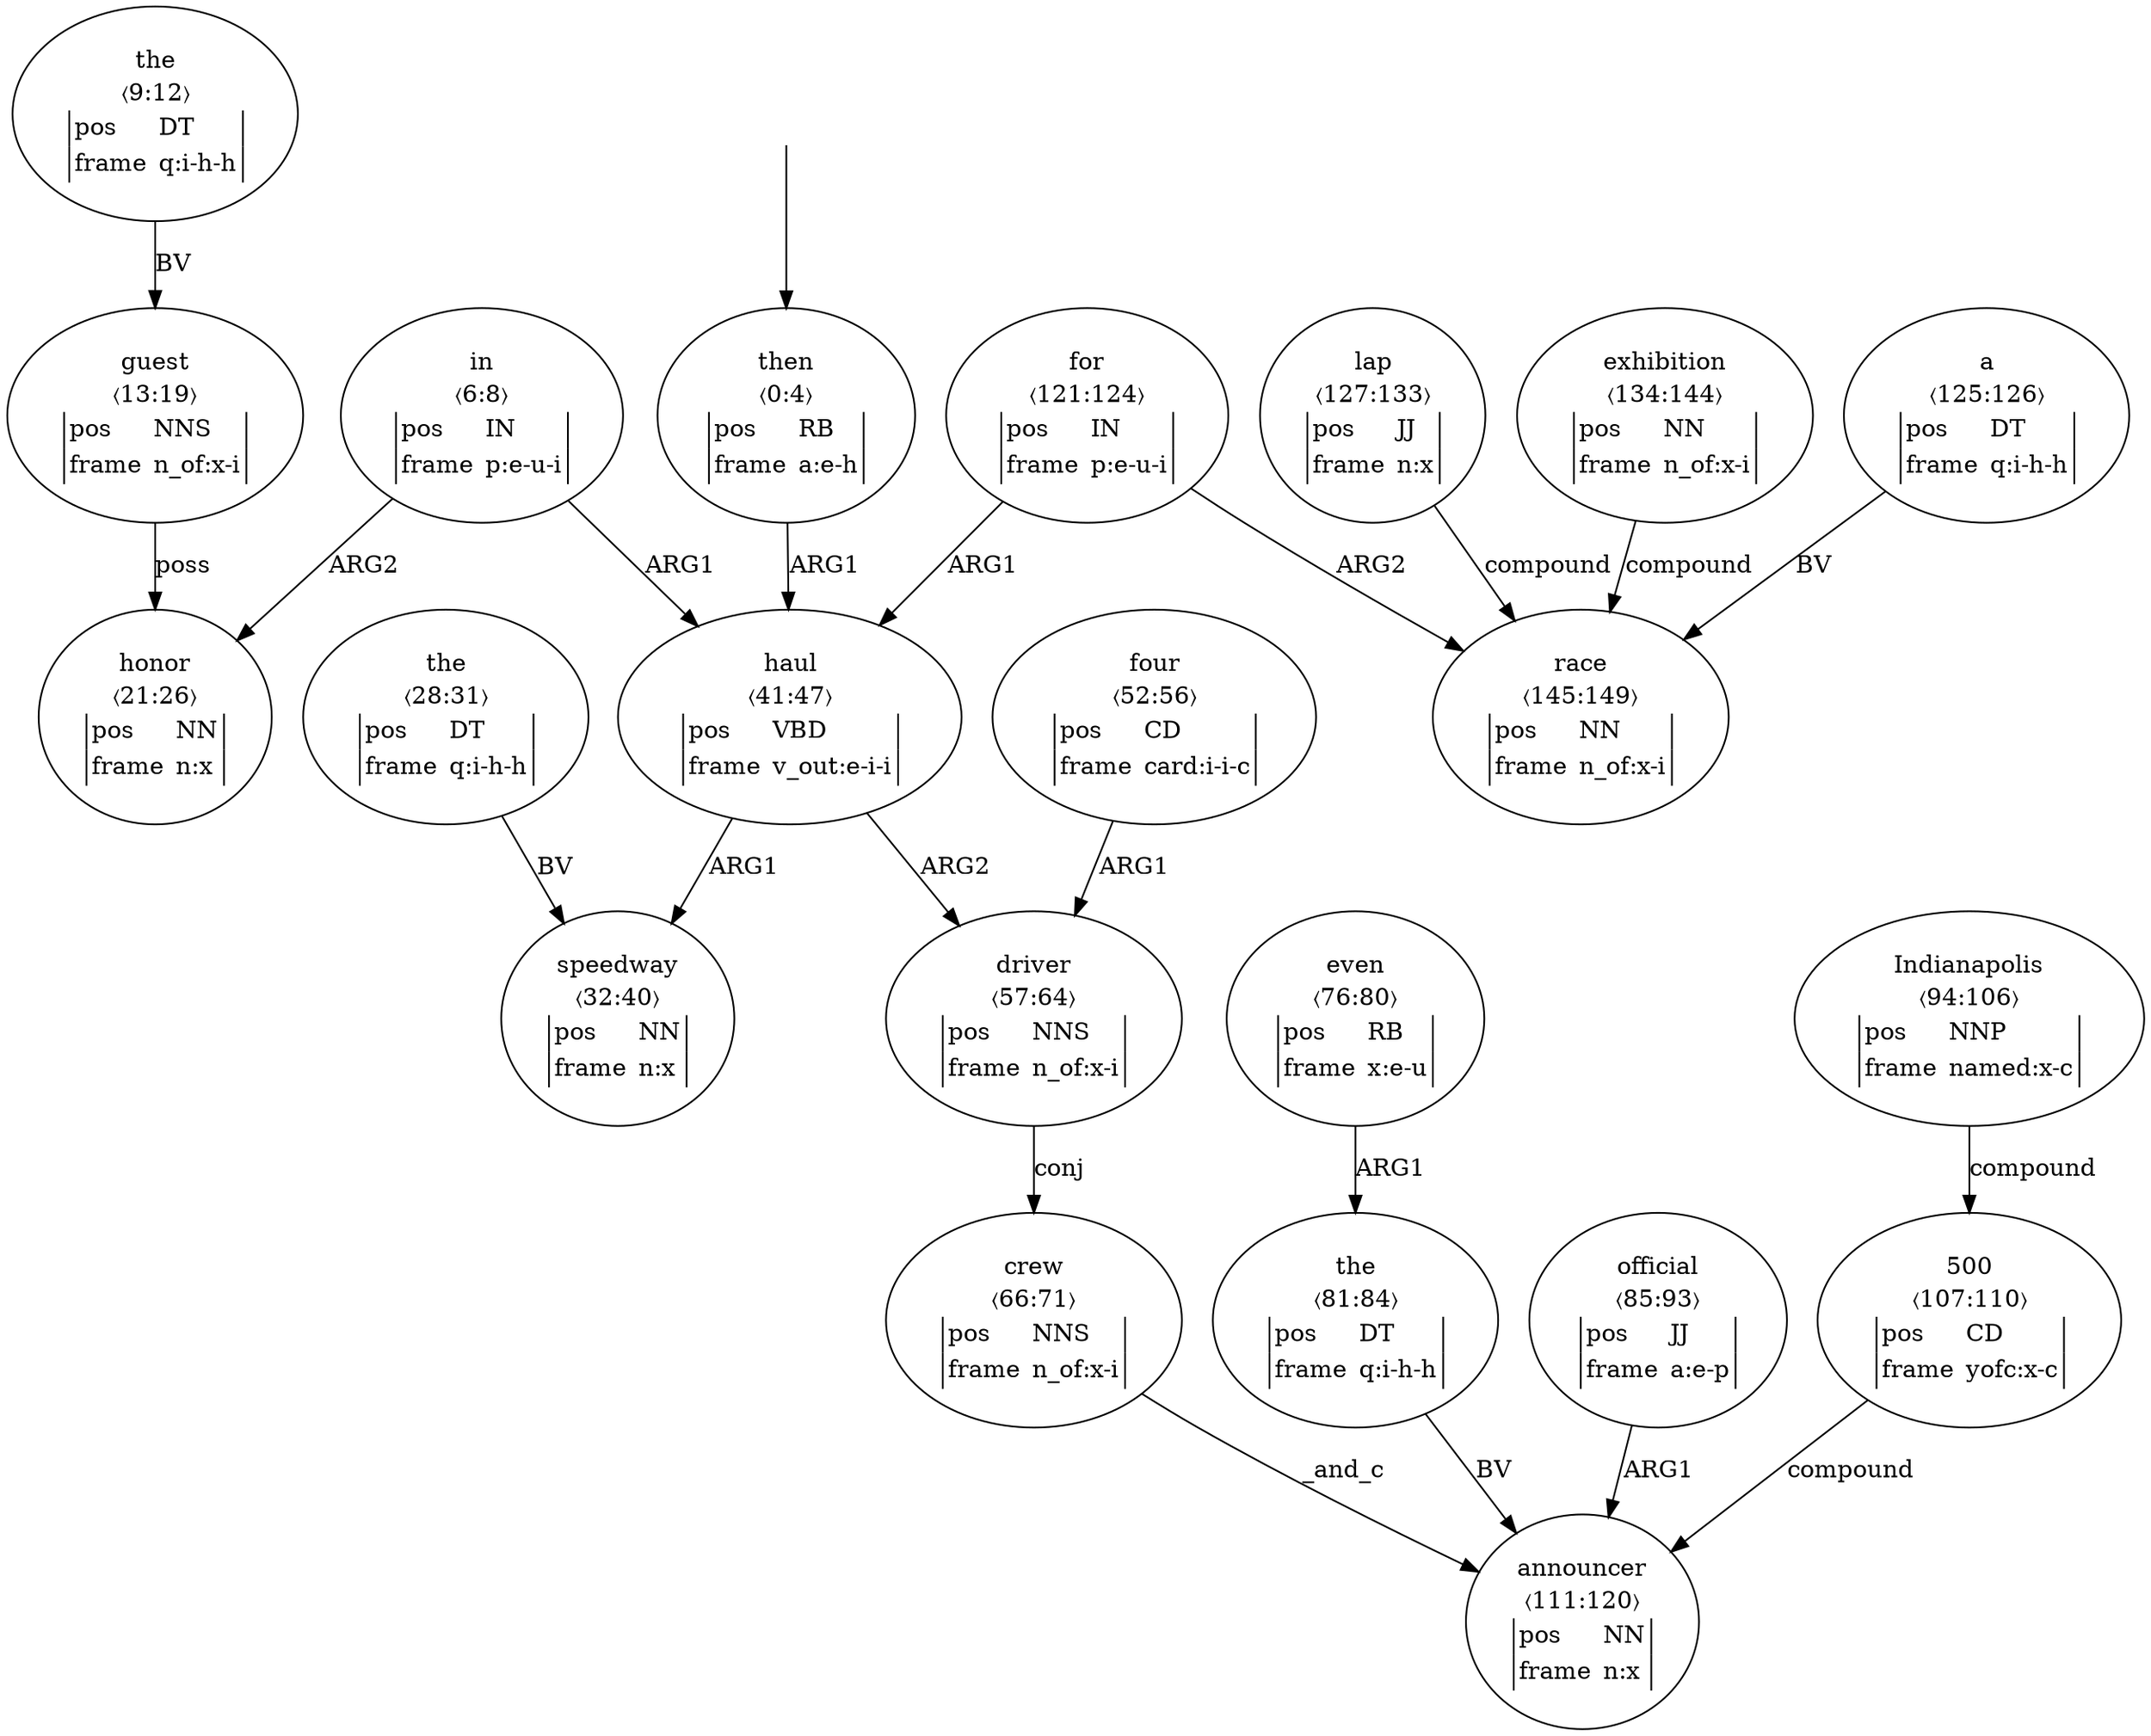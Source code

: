 digraph "20010012" {
  top [ style=invis ];
  top -> 0;
  0 [ label=<<table align="center" border="0" cellspacing="0"><tr><td colspan="2">then</td></tr><tr><td colspan="2">〈0:4〉</td></tr><tr><td sides="l" border="1" align="left">pos</td><td sides="r" border="1" align="left">RB</td></tr><tr><td sides="l" border="1" align="left">frame</td><td sides="r" border="1" align="left">a:e-h</td></tr></table>> ];
  2 [ label=<<table align="center" border="0" cellspacing="0"><tr><td colspan="2">in</td></tr><tr><td colspan="2">〈6:8〉</td></tr><tr><td sides="l" border="1" align="left">pos</td><td sides="r" border="1" align="left">IN</td></tr><tr><td sides="l" border="1" align="left">frame</td><td sides="r" border="1" align="left">p:e-u-i</td></tr></table>> ];
  3 [ label=<<table align="center" border="0" cellspacing="0"><tr><td colspan="2">the</td></tr><tr><td colspan="2">〈9:12〉</td></tr><tr><td sides="l" border="1" align="left">pos</td><td sides="r" border="1" align="left">DT</td></tr><tr><td sides="l" border="1" align="left">frame</td><td sides="r" border="1" align="left">q:i-h-h</td></tr></table>> ];
  4 [ label=<<table align="center" border="0" cellspacing="0"><tr><td colspan="2">guest</td></tr><tr><td colspan="2">〈13:19〉</td></tr><tr><td sides="l" border="1" align="left">pos</td><td sides="r" border="1" align="left">NNS</td></tr><tr><td sides="l" border="1" align="left">frame</td><td sides="r" border="1" align="left">n_of:x-i</td></tr></table>> ];
  6 [ label=<<table align="center" border="0" cellspacing="0"><tr><td colspan="2">honor</td></tr><tr><td colspan="2">〈21:26〉</td></tr><tr><td sides="l" border="1" align="left">pos</td><td sides="r" border="1" align="left">NN</td></tr><tr><td sides="l" border="1" align="left">frame</td><td sides="r" border="1" align="left">n:x</td></tr></table>> ];
  8 [ label=<<table align="center" border="0" cellspacing="0"><tr><td colspan="2">the</td></tr><tr><td colspan="2">〈28:31〉</td></tr><tr><td sides="l" border="1" align="left">pos</td><td sides="r" border="1" align="left">DT</td></tr><tr><td sides="l" border="1" align="left">frame</td><td sides="r" border="1" align="left">q:i-h-h</td></tr></table>> ];
  9 [ label=<<table align="center" border="0" cellspacing="0"><tr><td colspan="2">speedway</td></tr><tr><td colspan="2">〈32:40〉</td></tr><tr><td sides="l" border="1" align="left">pos</td><td sides="r" border="1" align="left">NN</td></tr><tr><td sides="l" border="1" align="left">frame</td><td sides="r" border="1" align="left">n:x</td></tr></table>> ];
  10 [ label=<<table align="center" border="0" cellspacing="0"><tr><td colspan="2">haul</td></tr><tr><td colspan="2">〈41:47〉</td></tr><tr><td sides="l" border="1" align="left">pos</td><td sides="r" border="1" align="left">VBD</td></tr><tr><td sides="l" border="1" align="left">frame</td><td sides="r" border="1" align="left">v_out:e-i-i</td></tr></table>> ];
  12 [ label=<<table align="center" border="0" cellspacing="0"><tr><td colspan="2">four</td></tr><tr><td colspan="2">〈52:56〉</td></tr><tr><td sides="l" border="1" align="left">pos</td><td sides="r" border="1" align="left">CD</td></tr><tr><td sides="l" border="1" align="left">frame</td><td sides="r" border="1" align="left">card:i-i-c</td></tr></table>> ];
  13 [ label=<<table align="center" border="0" cellspacing="0"><tr><td colspan="2">driver</td></tr><tr><td colspan="2">〈57:64〉</td></tr><tr><td sides="l" border="1" align="left">pos</td><td sides="r" border="1" align="left">NNS</td></tr><tr><td sides="l" border="1" align="left">frame</td><td sides="r" border="1" align="left">n_of:x-i</td></tr></table>> ];
  15 [ label=<<table align="center" border="0" cellspacing="0"><tr><td colspan="2">crew</td></tr><tr><td colspan="2">〈66:71〉</td></tr><tr><td sides="l" border="1" align="left">pos</td><td sides="r" border="1" align="left">NNS</td></tr><tr><td sides="l" border="1" align="left">frame</td><td sides="r" border="1" align="left">n_of:x-i</td></tr></table>> ];
  17 [ label=<<table align="center" border="0" cellspacing="0"><tr><td colspan="2">even</td></tr><tr><td colspan="2">〈76:80〉</td></tr><tr><td sides="l" border="1" align="left">pos</td><td sides="r" border="1" align="left">RB</td></tr><tr><td sides="l" border="1" align="left">frame</td><td sides="r" border="1" align="left">x:e-u</td></tr></table>> ];
  18 [ label=<<table align="center" border="0" cellspacing="0"><tr><td colspan="2">the</td></tr><tr><td colspan="2">〈81:84〉</td></tr><tr><td sides="l" border="1" align="left">pos</td><td sides="r" border="1" align="left">DT</td></tr><tr><td sides="l" border="1" align="left">frame</td><td sides="r" border="1" align="left">q:i-h-h</td></tr></table>> ];
  19 [ label=<<table align="center" border="0" cellspacing="0"><tr><td colspan="2">official</td></tr><tr><td colspan="2">〈85:93〉</td></tr><tr><td sides="l" border="1" align="left">pos</td><td sides="r" border="1" align="left">JJ</td></tr><tr><td sides="l" border="1" align="left">frame</td><td sides="r" border="1" align="left">a:e-p</td></tr></table>> ];
  20 [ label=<<table align="center" border="0" cellspacing="0"><tr><td colspan="2">Indianapolis</td></tr><tr><td colspan="2">〈94:106〉</td></tr><tr><td sides="l" border="1" align="left">pos</td><td sides="r" border="1" align="left">NNP</td></tr><tr><td sides="l" border="1" align="left">frame</td><td sides="r" border="1" align="left">named:x-c</td></tr></table>> ];
  21 [ label=<<table align="center" border="0" cellspacing="0"><tr><td colspan="2">500</td></tr><tr><td colspan="2">〈107:110〉</td></tr><tr><td sides="l" border="1" align="left">pos</td><td sides="r" border="1" align="left">CD</td></tr><tr><td sides="l" border="1" align="left">frame</td><td sides="r" border="1" align="left">yofc:x-c</td></tr></table>> ];
  22 [ label=<<table align="center" border="0" cellspacing="0"><tr><td colspan="2">announcer</td></tr><tr><td colspan="2">〈111:120〉</td></tr><tr><td sides="l" border="1" align="left">pos</td><td sides="r" border="1" align="left">NN</td></tr><tr><td sides="l" border="1" align="left">frame</td><td sides="r" border="1" align="left">n:x</td></tr></table>> ];
  23 [ label=<<table align="center" border="0" cellspacing="0"><tr><td colspan="2">for</td></tr><tr><td colspan="2">〈121:124〉</td></tr><tr><td sides="l" border="1" align="left">pos</td><td sides="r" border="1" align="left">IN</td></tr><tr><td sides="l" border="1" align="left">frame</td><td sides="r" border="1" align="left">p:e-u-i</td></tr></table>> ];
  24 [ label=<<table align="center" border="0" cellspacing="0"><tr><td colspan="2">a</td></tr><tr><td colspan="2">〈125:126〉</td></tr><tr><td sides="l" border="1" align="left">pos</td><td sides="r" border="1" align="left">DT</td></tr><tr><td sides="l" border="1" align="left">frame</td><td sides="r" border="1" align="left">q:i-h-h</td></tr></table>> ];
  25 [ label=<<table align="center" border="0" cellspacing="0"><tr><td colspan="2">lap</td></tr><tr><td colspan="2">〈127:133〉</td></tr><tr><td sides="l" border="1" align="left">pos</td><td sides="r" border="1" align="left">JJ</td></tr><tr><td sides="l" border="1" align="left">frame</td><td sides="r" border="1" align="left">n:x</td></tr></table>> ];
  26 [ label=<<table align="center" border="0" cellspacing="0"><tr><td colspan="2">exhibition</td></tr><tr><td colspan="2">〈134:144〉</td></tr><tr><td sides="l" border="1" align="left">pos</td><td sides="r" border="1" align="left">NN</td></tr><tr><td sides="l" border="1" align="left">frame</td><td sides="r" border="1" align="left">n_of:x-i</td></tr></table>> ];
  27 [ label=<<table align="center" border="0" cellspacing="0"><tr><td colspan="2">race</td></tr><tr><td colspan="2">〈145:149〉</td></tr><tr><td sides="l" border="1" align="left">pos</td><td sides="r" border="1" align="left">NN</td></tr><tr><td sides="l" border="1" align="left">frame</td><td sides="r" border="1" align="left">n_of:x-i</td></tr></table>> ];
  21 -> 22 [ label="compound" ];
  26 -> 27 [ label="compound" ];
  10 -> 13 [ label="ARG2" ];
  8 -> 9 [ label="BV" ];
  0 -> 10 [ label="ARG1" ];
  12 -> 13 [ label="ARG1" ];
  23 -> 27 [ label="ARG2" ];
  4 -> 6 [ label="poss" ];
  2 -> 6 [ label="ARG2" ];
  13 -> 15 [ label="conj" ];
  20 -> 21 [ label="compound" ];
  19 -> 22 [ label="ARG1" ];
  3 -> 4 [ label="BV" ];
  24 -> 27 [ label="BV" ];
  15 -> 22 [ label="_and_c" ];
  25 -> 27 [ label="compound" ];
  23 -> 10 [ label="ARG1" ];
  2 -> 10 [ label="ARG1" ];
  18 -> 22 [ label="BV" ];
  10 -> 9 [ label="ARG1" ];
  17 -> 18 [ label="ARG1" ];
}

